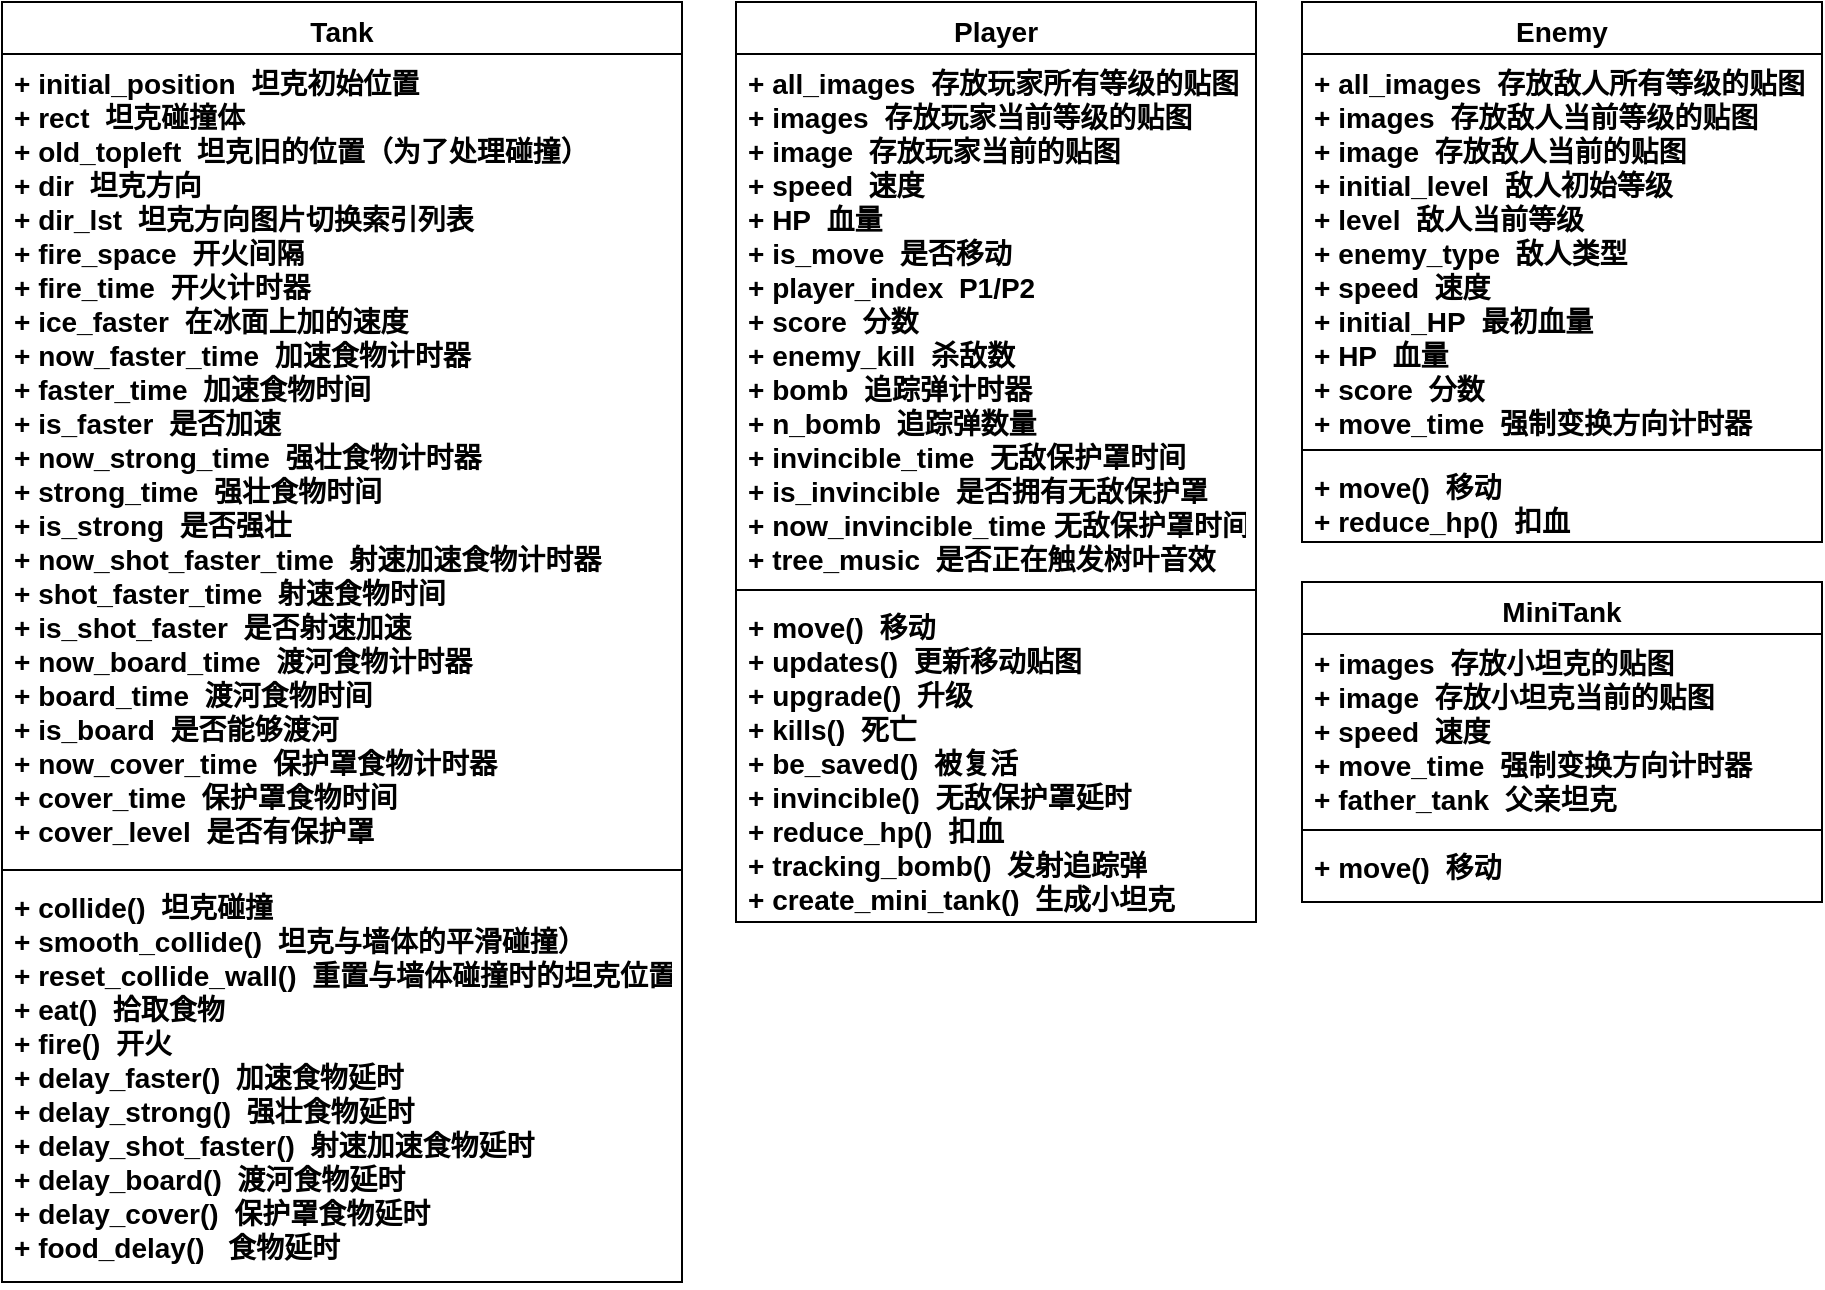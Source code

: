 <mxfile version="20.6.1" type="github">
  <diagram id="EKAWYOUytsTi9JNAZNzG" name="第 1 页">
    <mxGraphModel dx="1346" dy="740" grid="1" gridSize="10" guides="1" tooltips="1" connect="1" arrows="1" fold="1" page="1" pageScale="1" pageWidth="827" pageHeight="1169" math="0" shadow="0">
      <root>
        <mxCell id="0" />
        <mxCell id="1" parent="0" />
        <mxCell id="ogBkBNcGwWRkmcyde_T6-1" value="Tank" style="swimlane;fontStyle=1;align=center;verticalAlign=top;childLayout=stackLayout;horizontal=1;startSize=26;horizontalStack=0;resizeParent=1;resizeParentMax=0;resizeLast=0;collapsible=1;marginBottom=0;fontSize=14;" vertex="1" parent="1">
          <mxGeometry x="200" y="150" width="340" height="640" as="geometry" />
        </mxCell>
        <mxCell id="ogBkBNcGwWRkmcyde_T6-2" value="+ initial_position  坦克初始位置&#xa;+ rect  坦克碰撞体&#xa;+ old_topleft  坦克旧的位置（为了处理碰撞）&#xa;+ dir  坦克方向&#xa;+ dir_lst  坦克方向图片切换索引列表&#xa;+ fire_space  开火间隔&#xa;+ fire_time  开火计时器&#xa;+ ice_faster  在冰面上加的速度&#xa;+ now_faster_time  加速食物计时器&#xa;+ faster_time  加速食物时间&#xa;+ is_faster  是否加速&#xa;+ now_strong_time  强壮食物计时器&#xa;+ strong_time  强壮食物时间&#xa;+ is_strong  是否强壮&#xa;+ now_shot_faster_time  射速加速食物计时器&#xa;+ shot_faster_time  射速食物时间&#xa;+ is_shot_faster  是否射速加速&#xa;+ now_board_time  渡河食物计时器&#xa;+ board_time  渡河食物时间&#xa;+ is_board  是否能够渡河&#xa;+ now_cover_time  保护罩食物计时器&#xa;+ cover_time  保护罩食物时间&#xa;+ cover_level  是否有保护罩" style="text;strokeColor=none;fillColor=none;align=left;verticalAlign=top;spacingLeft=4;spacingRight=4;overflow=hidden;rotatable=0;points=[[0,0.5],[1,0.5]];portConstraint=eastwest;fontSize=14;fontStyle=1" vertex="1" parent="ogBkBNcGwWRkmcyde_T6-1">
          <mxGeometry y="26" width="340" height="404" as="geometry" />
        </mxCell>
        <mxCell id="ogBkBNcGwWRkmcyde_T6-3" value="" style="line;strokeWidth=1;fillColor=none;align=left;verticalAlign=middle;spacingTop=-1;spacingLeft=3;spacingRight=3;rotatable=0;labelPosition=right;points=[];portConstraint=eastwest;strokeColor=inherit;" vertex="1" parent="ogBkBNcGwWRkmcyde_T6-1">
          <mxGeometry y="430" width="340" height="8" as="geometry" />
        </mxCell>
        <mxCell id="ogBkBNcGwWRkmcyde_T6-4" value="+ collide()  坦克碰撞&#xa;+ smooth_collide()  坦克与墙体的平滑碰撞）&#xa;+ reset_collide_wall()  重置与墙体碰撞时的坦克位置&#xa;+ eat()  拾取食物&#xa;+ fire()  开火&#xa;+ delay_faster()  加速食物延时&#xa;+ delay_strong()  强壮食物延时&#xa;+ delay_shot_faster()  射速加速食物延时&#xa;+ delay_board()  渡河食物延时&#xa;+ delay_cover()  保护罩食物延时&#xa;+ food_delay()   食物延时" style="text;strokeColor=none;fillColor=none;align=left;verticalAlign=top;spacingLeft=4;spacingRight=4;overflow=hidden;rotatable=0;points=[[0,0.5],[1,0.5]];portConstraint=eastwest;fontSize=14;fontStyle=1" vertex="1" parent="ogBkBNcGwWRkmcyde_T6-1">
          <mxGeometry y="438" width="340" height="202" as="geometry" />
        </mxCell>
        <mxCell id="ogBkBNcGwWRkmcyde_T6-5" value="Player" style="swimlane;fontStyle=1;align=center;verticalAlign=top;childLayout=stackLayout;horizontal=1;startSize=26;horizontalStack=0;resizeParent=1;resizeParentMax=0;resizeLast=0;collapsible=1;marginBottom=0;fontSize=14;" vertex="1" parent="1">
          <mxGeometry x="567" y="150" width="260" height="460" as="geometry" />
        </mxCell>
        <mxCell id="ogBkBNcGwWRkmcyde_T6-6" value="+ all_images  存放玩家所有等级的贴图&#xa;+ images  存放玩家当前等级的贴图&#xa;+ image  存放玩家当前的贴图&#xa;+ speed  速度&#xa;+ HP  血量&#xa;+ is_move  是否移动&#xa;+ player_index  P1/P2&#xa;+ score  分数&#xa;+ enemy_kill  杀敌数&#xa;+ bomb  追踪弹计时器&#xa;+ n_bomb  追踪弹数量&#xa;+ invincible_time  无敌保护罩时间&#xa;+ is_invincible  是否拥有无敌保护罩&#xa;+ now_invincible_time 无敌保护罩时间 &#xa;+ tree_music  是否正在触发树叶音效" style="text;strokeColor=none;fillColor=none;align=left;verticalAlign=top;spacingLeft=4;spacingRight=4;overflow=hidden;rotatable=0;points=[[0,0.5],[1,0.5]];portConstraint=eastwest;fontSize=14;fontStyle=1" vertex="1" parent="ogBkBNcGwWRkmcyde_T6-5">
          <mxGeometry y="26" width="260" height="264" as="geometry" />
        </mxCell>
        <mxCell id="ogBkBNcGwWRkmcyde_T6-7" value="" style="line;strokeWidth=1;fillColor=none;align=left;verticalAlign=middle;spacingTop=-1;spacingLeft=3;spacingRight=3;rotatable=0;labelPosition=right;points=[];portConstraint=eastwest;strokeColor=inherit;" vertex="1" parent="ogBkBNcGwWRkmcyde_T6-5">
          <mxGeometry y="290" width="260" height="8" as="geometry" />
        </mxCell>
        <mxCell id="ogBkBNcGwWRkmcyde_T6-8" value="+ move()  移动&#xa;+ updates()  更新移动贴图&#xa;+ upgrade()  升级&#xa;+ kills()  死亡&#xa;+ be_saved()  被复活&#xa;+ invincible()  无敌保护罩延时&#xa;+ reduce_hp()  扣血&#xa;+ tracking_bomb()  发射追踪弹&#xa;+ create_mini_tank()  生成小坦克" style="text;strokeColor=none;fillColor=none;align=left;verticalAlign=top;spacingLeft=4;spacingRight=4;overflow=hidden;rotatable=0;points=[[0,0.5],[1,0.5]];portConstraint=eastwest;fontSize=14;fontStyle=1" vertex="1" parent="ogBkBNcGwWRkmcyde_T6-5">
          <mxGeometry y="298" width="260" height="162" as="geometry" />
        </mxCell>
        <mxCell id="ogBkBNcGwWRkmcyde_T6-9" value="Enemy" style="swimlane;fontStyle=1;align=center;verticalAlign=top;childLayout=stackLayout;horizontal=1;startSize=26;horizontalStack=0;resizeParent=1;resizeParentMax=0;resizeLast=0;collapsible=1;marginBottom=0;fontSize=14;" vertex="1" parent="1">
          <mxGeometry x="850" y="150" width="260" height="270" as="geometry" />
        </mxCell>
        <mxCell id="ogBkBNcGwWRkmcyde_T6-10" value="+ all_images  存放敌人所有等级的贴图&#xa;+ images  存放敌人当前等级的贴图&#xa;+ image  存放敌人当前的贴图&#xa;+ initial_level  敌人初始等级&#xa;+ level  敌人当前等级&#xa;+ enemy_type  敌人类型&#xa;+ speed  速度&#xa;+ initial_HP  最初血量&#xa;+ HP  血量&#xa;+ score  分数&#xa;+ move_time  强制变换方向计时器" style="text;strokeColor=none;fillColor=none;align=left;verticalAlign=top;spacingLeft=4;spacingRight=4;overflow=hidden;rotatable=0;points=[[0,0.5],[1,0.5]];portConstraint=eastwest;fontSize=14;fontStyle=1" vertex="1" parent="ogBkBNcGwWRkmcyde_T6-9">
          <mxGeometry y="26" width="260" height="194" as="geometry" />
        </mxCell>
        <mxCell id="ogBkBNcGwWRkmcyde_T6-11" value="" style="line;strokeWidth=1;fillColor=none;align=left;verticalAlign=middle;spacingTop=-1;spacingLeft=3;spacingRight=3;rotatable=0;labelPosition=right;points=[];portConstraint=eastwest;strokeColor=inherit;" vertex="1" parent="ogBkBNcGwWRkmcyde_T6-9">
          <mxGeometry y="220" width="260" height="8" as="geometry" />
        </mxCell>
        <mxCell id="ogBkBNcGwWRkmcyde_T6-12" value="+ move()  移动&#xa;+ reduce_hp()  扣血" style="text;strokeColor=none;fillColor=none;align=left;verticalAlign=top;spacingLeft=4;spacingRight=4;overflow=hidden;rotatable=0;points=[[0,0.5],[1,0.5]];portConstraint=eastwest;fontSize=14;fontStyle=1" vertex="1" parent="ogBkBNcGwWRkmcyde_T6-9">
          <mxGeometry y="228" width="260" height="42" as="geometry" />
        </mxCell>
        <mxCell id="ogBkBNcGwWRkmcyde_T6-13" value="MiniTank" style="swimlane;fontStyle=1;align=center;verticalAlign=top;childLayout=stackLayout;horizontal=1;startSize=26;horizontalStack=0;resizeParent=1;resizeParentMax=0;resizeLast=0;collapsible=1;marginBottom=0;fontSize=14;" vertex="1" parent="1">
          <mxGeometry x="850" y="440" width="260" height="160" as="geometry" />
        </mxCell>
        <mxCell id="ogBkBNcGwWRkmcyde_T6-14" value="+ images  存放小坦克的贴图&#xa;+ image  存放小坦克当前的贴图&#xa;+ speed  速度&#xa;+ move_time  强制变换方向计时器&#xa;+ father_tank  父亲坦克" style="text;strokeColor=none;fillColor=none;align=left;verticalAlign=top;spacingLeft=4;spacingRight=4;overflow=hidden;rotatable=0;points=[[0,0.5],[1,0.5]];portConstraint=eastwest;fontSize=14;fontStyle=1" vertex="1" parent="ogBkBNcGwWRkmcyde_T6-13">
          <mxGeometry y="26" width="260" height="94" as="geometry" />
        </mxCell>
        <mxCell id="ogBkBNcGwWRkmcyde_T6-15" value="" style="line;strokeWidth=1;fillColor=none;align=left;verticalAlign=middle;spacingTop=-1;spacingLeft=3;spacingRight=3;rotatable=0;labelPosition=right;points=[];portConstraint=eastwest;strokeColor=inherit;" vertex="1" parent="ogBkBNcGwWRkmcyde_T6-13">
          <mxGeometry y="120" width="260" height="8" as="geometry" />
        </mxCell>
        <mxCell id="ogBkBNcGwWRkmcyde_T6-16" value="+ move()  移动" style="text;strokeColor=none;fillColor=none;align=left;verticalAlign=top;spacingLeft=4;spacingRight=4;overflow=hidden;rotatable=0;points=[[0,0.5],[1,0.5]];portConstraint=eastwest;fontSize=14;fontStyle=1" vertex="1" parent="ogBkBNcGwWRkmcyde_T6-13">
          <mxGeometry y="128" width="260" height="32" as="geometry" />
        </mxCell>
      </root>
    </mxGraphModel>
  </diagram>
</mxfile>
